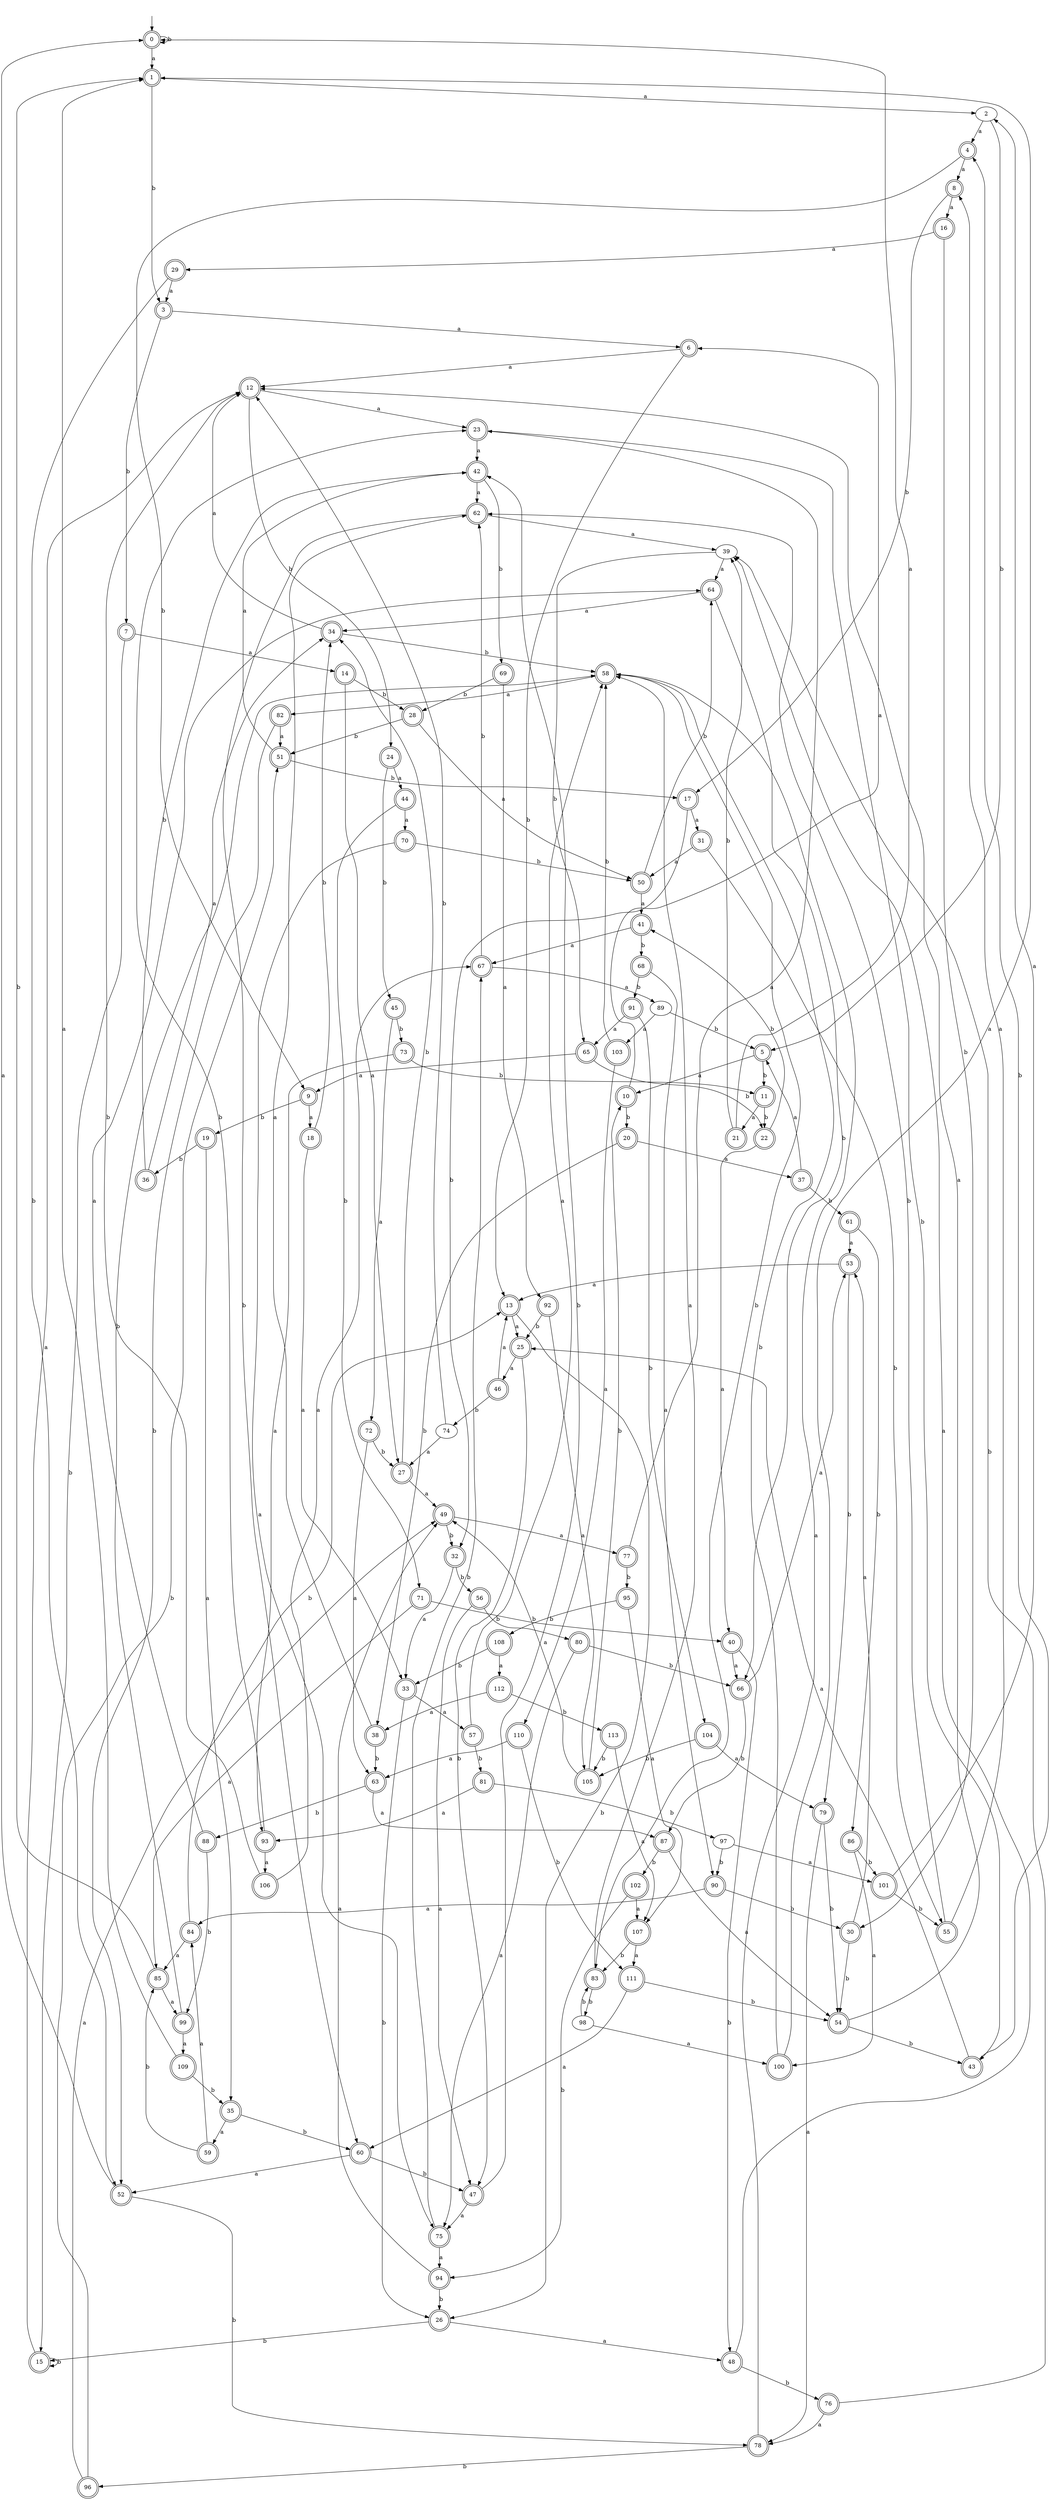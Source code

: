 digraph RandomDFA {
  __start0 [label="", shape=none];
  __start0 -> 0 [label=""];
  0 [shape=circle] [shape=doublecircle]
  0 -> 1 [label="a"]
  0 -> 0 [label="b"]
  1 [shape=doublecircle]
  1 -> 2 [label="a"]
  1 -> 3 [label="b"]
  2
  2 -> 4 [label="a"]
  2 -> 5 [label="b"]
  3 [shape=doublecircle]
  3 -> 6 [label="a"]
  3 -> 7 [label="b"]
  4 [shape=doublecircle]
  4 -> 8 [label="a"]
  4 -> 9 [label="b"]
  5 [shape=doublecircle]
  5 -> 10 [label="a"]
  5 -> 11 [label="b"]
  6 [shape=doublecircle]
  6 -> 12 [label="a"]
  6 -> 13 [label="b"]
  7 [shape=doublecircle]
  7 -> 14 [label="a"]
  7 -> 15 [label="b"]
  8 [shape=doublecircle]
  8 -> 16 [label="a"]
  8 -> 17 [label="b"]
  9 [shape=doublecircle]
  9 -> 18 [label="a"]
  9 -> 19 [label="b"]
  10 [shape=doublecircle]
  10 -> 6 [label="a"]
  10 -> 20 [label="b"]
  11 [shape=doublecircle]
  11 -> 21 [label="a"]
  11 -> 22 [label="b"]
  12 [shape=doublecircle]
  12 -> 23 [label="a"]
  12 -> 24 [label="b"]
  13 [shape=doublecircle]
  13 -> 25 [label="a"]
  13 -> 26 [label="b"]
  14 [shape=doublecircle]
  14 -> 27 [label="a"]
  14 -> 28 [label="b"]
  15 [shape=doublecircle]
  15 -> 12 [label="a"]
  15 -> 15 [label="b"]
  16 [shape=doublecircle]
  16 -> 29 [label="a"]
  16 -> 30 [label="b"]
  17 [shape=doublecircle]
  17 -> 31 [label="a"]
  17 -> 32 [label="b"]
  18 [shape=doublecircle]
  18 -> 33 [label="a"]
  18 -> 34 [label="b"]
  19 [shape=doublecircle]
  19 -> 35 [label="a"]
  19 -> 36 [label="b"]
  20 [shape=doublecircle]
  20 -> 37 [label="a"]
  20 -> 38 [label="b"]
  21 [shape=doublecircle]
  21 -> 0 [label="a"]
  21 -> 39 [label="b"]
  22 [shape=doublecircle]
  22 -> 40 [label="a"]
  22 -> 41 [label="b"]
  23 [shape=doublecircle]
  23 -> 42 [label="a"]
  23 -> 43 [label="b"]
  24 [shape=doublecircle]
  24 -> 44 [label="a"]
  24 -> 45 [label="b"]
  25 [shape=doublecircle]
  25 -> 46 [label="a"]
  25 -> 47 [label="b"]
  26 [shape=doublecircle]
  26 -> 48 [label="a"]
  26 -> 15 [label="b"]
  27 [shape=doublecircle]
  27 -> 49 [label="a"]
  27 -> 34 [label="b"]
  28 [shape=doublecircle]
  28 -> 50 [label="a"]
  28 -> 51 [label="b"]
  29 [shape=doublecircle]
  29 -> 3 [label="a"]
  29 -> 52 [label="b"]
  30 [shape=doublecircle]
  30 -> 53 [label="a"]
  30 -> 54 [label="b"]
  31 [shape=doublecircle]
  31 -> 50 [label="a"]
  31 -> 55 [label="b"]
  32 [shape=doublecircle]
  32 -> 33 [label="a"]
  32 -> 56 [label="b"]
  33 [shape=doublecircle]
  33 -> 57 [label="a"]
  33 -> 26 [label="b"]
  34 [shape=doublecircle]
  34 -> 12 [label="a"]
  34 -> 58 [label="b"]
  35 [shape=doublecircle]
  35 -> 59 [label="a"]
  35 -> 60 [label="b"]
  36 [shape=doublecircle]
  36 -> 34 [label="a"]
  36 -> 42 [label="b"]
  37 [shape=doublecircle]
  37 -> 5 [label="a"]
  37 -> 61 [label="b"]
  38 [shape=doublecircle]
  38 -> 62 [label="a"]
  38 -> 63 [label="b"]
  39
  39 -> 64 [label="a"]
  39 -> 65 [label="b"]
  40 [shape=doublecircle]
  40 -> 66 [label="a"]
  40 -> 48 [label="b"]
  41 [shape=doublecircle]
  41 -> 67 [label="a"]
  41 -> 68 [label="b"]
  42 [shape=doublecircle]
  42 -> 62 [label="a"]
  42 -> 69 [label="b"]
  43 [shape=doublecircle]
  43 -> 25 [label="a"]
  43 -> 4 [label="b"]
  44 [shape=doublecircle]
  44 -> 70 [label="a"]
  44 -> 71 [label="b"]
  45 [shape=doublecircle]
  45 -> 72 [label="a"]
  45 -> 73 [label="b"]
  46 [shape=doublecircle]
  46 -> 13 [label="a"]
  46 -> 74 [label="b"]
  47 [shape=doublecircle]
  47 -> 75 [label="a"]
  47 -> 42 [label="b"]
  48 [shape=doublecircle]
  48 -> 39 [label="a"]
  48 -> 76 [label="b"]
  49 [shape=doublecircle]
  49 -> 77 [label="a"]
  49 -> 32 [label="b"]
  50 [shape=doublecircle]
  50 -> 41 [label="a"]
  50 -> 64 [label="b"]
  51 [shape=doublecircle]
  51 -> 42 [label="a"]
  51 -> 17 [label="b"]
  52 [shape=doublecircle]
  52 -> 0 [label="a"]
  52 -> 78 [label="b"]
  53 [shape=doublecircle]
  53 -> 13 [label="a"]
  53 -> 79 [label="b"]
  54 [shape=doublecircle]
  54 -> 12 [label="a"]
  54 -> 43 [label="b"]
  55 [shape=doublecircle]
  55 -> 8 [label="a"]
  55 -> 62 [label="b"]
  56 [shape=doublecircle]
  56 -> 47 [label="a"]
  56 -> 80 [label="b"]
  57 [shape=doublecircle]
  57 -> 58 [label="a"]
  57 -> 81 [label="b"]
  58 [shape=doublecircle]
  58 -> 82 [label="a"]
  58 -> 83 [label="b"]
  59 [shape=doublecircle]
  59 -> 84 [label="a"]
  59 -> 85 [label="b"]
  60 [shape=doublecircle]
  60 -> 52 [label="a"]
  60 -> 47 [label="b"]
  61 [shape=doublecircle]
  61 -> 53 [label="a"]
  61 -> 86 [label="b"]
  62 [shape=doublecircle]
  62 -> 39 [label="a"]
  62 -> 60 [label="b"]
  63 [shape=doublecircle]
  63 -> 87 [label="a"]
  63 -> 88 [label="b"]
  64 [shape=doublecircle]
  64 -> 34 [label="a"]
  64 -> 66 [label="b"]
  65 [shape=doublecircle]
  65 -> 9 [label="a"]
  65 -> 22 [label="b"]
  66 [shape=doublecircle]
  66 -> 53 [label="a"]
  66 -> 87 [label="b"]
  67 [shape=doublecircle]
  67 -> 89 [label="a"]
  67 -> 62 [label="b"]
  68 [shape=doublecircle]
  68 -> 90 [label="a"]
  68 -> 91 [label="b"]
  69 [shape=doublecircle]
  69 -> 92 [label="a"]
  69 -> 28 [label="b"]
  70 [shape=doublecircle]
  70 -> 75 [label="a"]
  70 -> 50 [label="b"]
  71 [shape=doublecircle]
  71 -> 85 [label="a"]
  71 -> 40 [label="b"]
  72 [shape=doublecircle]
  72 -> 63 [label="a"]
  72 -> 27 [label="b"]
  73 [shape=doublecircle]
  73 -> 93 [label="a"]
  73 -> 11 [label="b"]
  74
  74 -> 27 [label="a"]
  74 -> 12 [label="b"]
  75 [shape=doublecircle]
  75 -> 94 [label="a"]
  75 -> 67 [label="b"]
  76 [shape=doublecircle]
  76 -> 78 [label="a"]
  76 -> 39 [label="b"]
  77 [shape=doublecircle]
  77 -> 23 [label="a"]
  77 -> 95 [label="b"]
  78 [shape=doublecircle]
  78 -> 58 [label="a"]
  78 -> 96 [label="b"]
  79 [shape=doublecircle]
  79 -> 78 [label="a"]
  79 -> 54 [label="b"]
  80 [shape=doublecircle]
  80 -> 75 [label="a"]
  80 -> 66 [label="b"]
  81 [shape=doublecircle]
  81 -> 93 [label="a"]
  81 -> 97 [label="b"]
  82 [shape=doublecircle]
  82 -> 51 [label="a"]
  82 -> 52 [label="b"]
  83 [shape=doublecircle]
  83 -> 58 [label="a"]
  83 -> 98 [label="b"]
  84 [shape=doublecircle]
  84 -> 85 [label="a"]
  84 -> 13 [label="b"]
  85 [shape=doublecircle]
  85 -> 99 [label="a"]
  85 -> 1 [label="b"]
  86 [shape=doublecircle]
  86 -> 100 [label="a"]
  86 -> 101 [label="b"]
  87 [shape=doublecircle]
  87 -> 54 [label="a"]
  87 -> 102 [label="b"]
  88 [shape=doublecircle]
  88 -> 64 [label="a"]
  88 -> 99 [label="b"]
  89
  89 -> 103 [label="a"]
  89 -> 5 [label="b"]
  90 [shape=doublecircle]
  90 -> 84 [label="a"]
  90 -> 30 [label="b"]
  91 [shape=doublecircle]
  91 -> 65 [label="a"]
  91 -> 104 [label="b"]
  92 [shape=doublecircle]
  92 -> 105 [label="a"]
  92 -> 25 [label="b"]
  93 [shape=doublecircle]
  93 -> 106 [label="a"]
  93 -> 23 [label="b"]
  94 [shape=doublecircle]
  94 -> 49 [label="a"]
  94 -> 26 [label="b"]
  95 [shape=doublecircle]
  95 -> 107 [label="a"]
  95 -> 108 [label="b"]
  96 [shape=doublecircle]
  96 -> 49 [label="a"]
  96 -> 51 [label="b"]
  97
  97 -> 101 [label="a"]
  97 -> 90 [label="b"]
  98
  98 -> 100 [label="a"]
  98 -> 83 [label="b"]
  99 [shape=doublecircle]
  99 -> 109 [label="a"]
  99 -> 58 [label="b"]
  100 [shape=doublecircle]
  100 -> 1 [label="a"]
  100 -> 58 [label="b"]
  101 [shape=doublecircle]
  101 -> 2 [label="a"]
  101 -> 55 [label="b"]
  102 [shape=doublecircle]
  102 -> 107 [label="a"]
  102 -> 94 [label="b"]
  103 [shape=doublecircle]
  103 -> 110 [label="a"]
  103 -> 58 [label="b"]
  104 [shape=doublecircle]
  104 -> 79 [label="a"]
  104 -> 105 [label="b"]
  105 [shape=doublecircle]
  105 -> 49 [label="a"]
  105 -> 10 [label="b"]
  106 [shape=doublecircle]
  106 -> 67 [label="a"]
  106 -> 12 [label="b"]
  107 [shape=doublecircle]
  107 -> 111 [label="a"]
  107 -> 83 [label="b"]
  108 [shape=doublecircle]
  108 -> 112 [label="a"]
  108 -> 33 [label="b"]
  109 [shape=doublecircle]
  109 -> 1 [label="a"]
  109 -> 35 [label="b"]
  110 [shape=doublecircle]
  110 -> 63 [label="a"]
  110 -> 111 [label="b"]
  111 [shape=doublecircle]
  111 -> 60 [label="a"]
  111 -> 54 [label="b"]
  112 [shape=doublecircle]
  112 -> 38 [label="a"]
  112 -> 113 [label="b"]
  113 [shape=doublecircle]
  113 -> 107 [label="a"]
  113 -> 105 [label="b"]
}
